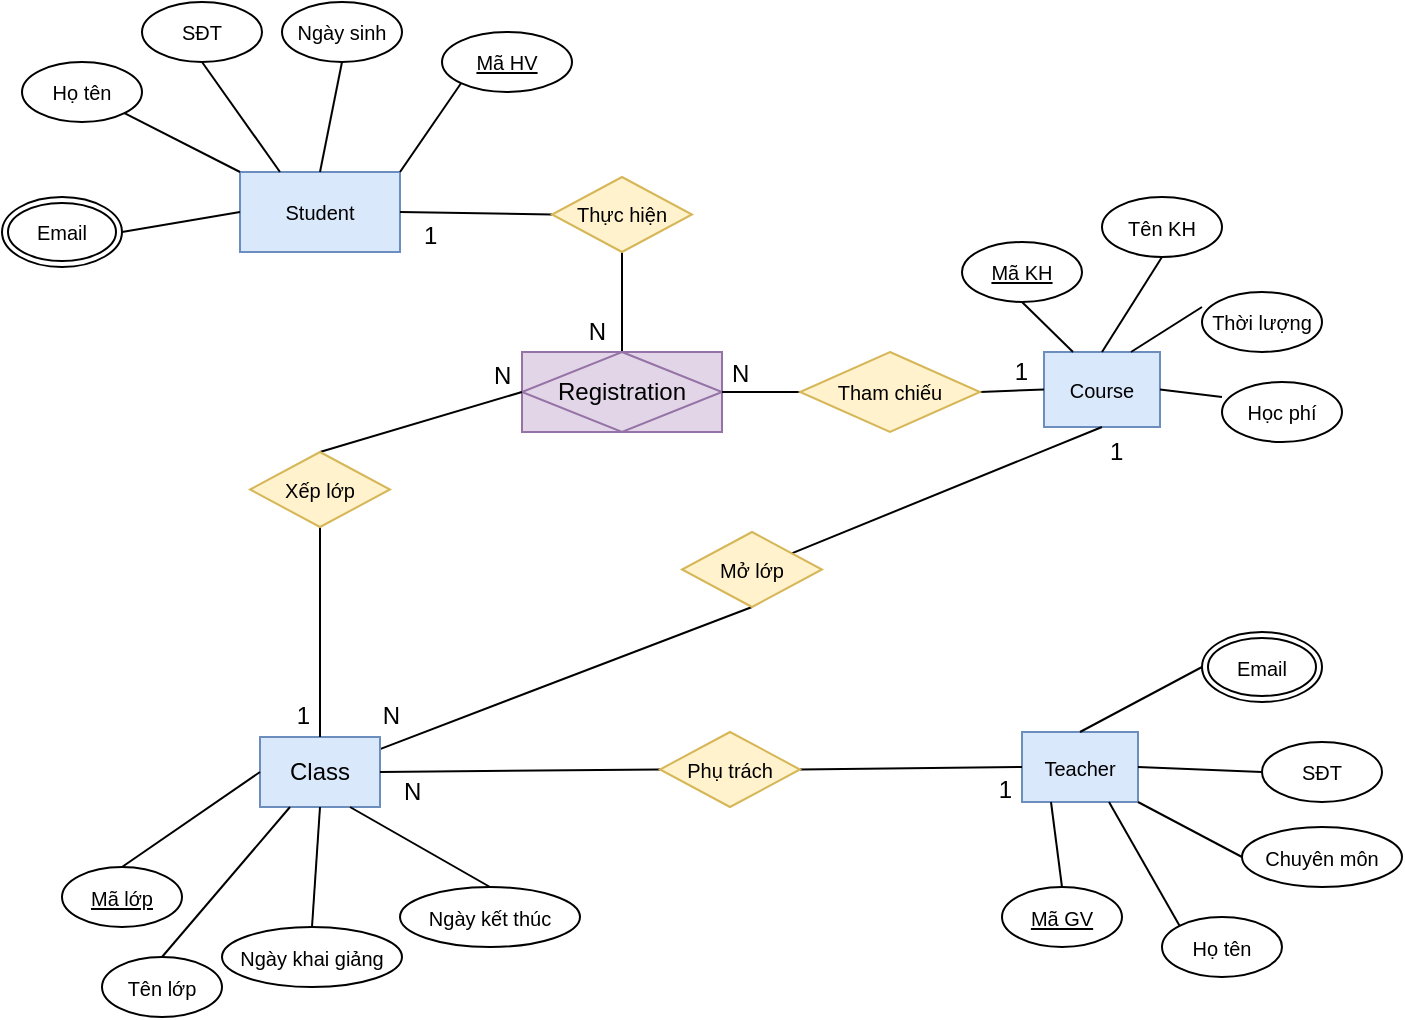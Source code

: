 <mxfile version="28.2.1">
  <diagram name="Trang-1" id="vsZBVbilmV84LcYe_fsJ">
    <mxGraphModel dx="1042" dy="527" grid="0" gridSize="10" guides="1" tooltips="1" connect="1" arrows="1" fold="1" page="1" pageScale="1" pageWidth="827" pageHeight="1169" math="0" shadow="0">
      <root>
        <mxCell id="0" />
        <mxCell id="1" parent="0" />
        <mxCell id="UOkTp4S55ELY-NB1bVy0-1" value="&lt;font style=&quot;font-size: 10px;&quot;&gt;Student&lt;/font&gt;" style="whiteSpace=wrap;html=1;align=center;fillColor=#dae8fc;strokeColor=#6c8ebf;" parent="1" vertex="1">
          <mxGeometry x="169" y="120" width="80" height="40" as="geometry" />
        </mxCell>
        <mxCell id="UOkTp4S55ELY-NB1bVy0-5" value="&lt;font style=&quot;font-size: 10px;&quot;&gt;Course&lt;/font&gt;" style="whiteSpace=wrap;html=1;align=center;fillColor=#dae8fc;strokeColor=#6c8ebf;" parent="1" vertex="1">
          <mxGeometry x="571" y="210" width="58" height="37.5" as="geometry" />
        </mxCell>
        <mxCell id="UOkTp4S55ELY-NB1bVy0-6" value="&lt;font style=&quot;font-size: 10px;&quot;&gt;Teacher&lt;/font&gt;" style="whiteSpace=wrap;html=1;align=center;fillColor=#dae8fc;strokeColor=#6c8ebf;" parent="1" vertex="1">
          <mxGeometry x="560" y="400" width="58" height="35" as="geometry" />
        </mxCell>
        <mxCell id="UOkTp4S55ELY-NB1bVy0-36" value="" style="endArrow=none;html=1;rounded=0;exitX=0.5;exitY=1;exitDx=0;exitDy=0;" parent="1" source="UOkTp4S55ELY-NB1bVy0-135" target="UOkTp4S55ELY-NB1bVy0-72" edge="1">
          <mxGeometry relative="1" as="geometry">
            <mxPoint x="410" y="380" as="sourcePoint" />
            <mxPoint x="430" y="335" as="targetPoint" />
          </mxGeometry>
        </mxCell>
        <mxCell id="UOkTp4S55ELY-NB1bVy0-38" value="N" style="resizable=0;html=1;whiteSpace=wrap;align=right;verticalAlign=bottom;" parent="UOkTp4S55ELY-NB1bVy0-36" connectable="0" vertex="1">
          <mxGeometry x="1" relative="1" as="geometry">
            <mxPoint x="11" y="-8" as="offset" />
          </mxGeometry>
        </mxCell>
        <mxCell id="UOkTp4S55ELY-NB1bVy0-41" value="" style="endArrow=none;html=1;rounded=0;exitX=1;exitY=0.5;exitDx=0;exitDy=0;entryX=0;entryY=0.5;entryDx=0;entryDy=0;" parent="1" source="UOkTp4S55ELY-NB1bVy0-123" target="UOkTp4S55ELY-NB1bVy0-6" edge="1">
          <mxGeometry relative="1" as="geometry">
            <mxPoint x="470" y="422.5" as="sourcePoint" />
            <mxPoint x="580" y="523.5" as="targetPoint" />
          </mxGeometry>
        </mxCell>
        <mxCell id="UOkTp4S55ELY-NB1bVy0-43" value="1" style="resizable=0;html=1;whiteSpace=wrap;align=right;verticalAlign=bottom;" parent="UOkTp4S55ELY-NB1bVy0-41" connectable="0" vertex="1">
          <mxGeometry x="1" relative="1" as="geometry">
            <mxPoint x="-3" y="20" as="offset" />
          </mxGeometry>
        </mxCell>
        <mxCell id="UOkTp4S55ELY-NB1bVy0-63" value="" style="endArrow=none;html=1;rounded=0;exitX=0.5;exitY=1;exitDx=0;exitDy=0;entryX=0.5;entryY=0;entryDx=0;entryDy=0;" parent="1" source="UOkTp4S55ELY-NB1bVy0-127" target="UOkTp4S55ELY-NB1bVy0-71" edge="1">
          <mxGeometry relative="1" as="geometry">
            <mxPoint x="470" y="260" as="sourcePoint" />
            <mxPoint x="200.0" y="240" as="targetPoint" />
            <Array as="points" />
          </mxGeometry>
        </mxCell>
        <mxCell id="UOkTp4S55ELY-NB1bVy0-65" value="N" style="resizable=0;html=1;whiteSpace=wrap;align=right;verticalAlign=bottom;" parent="UOkTp4S55ELY-NB1bVy0-63" connectable="0" vertex="1">
          <mxGeometry x="1" relative="1" as="geometry">
            <mxPoint x="-7" y="-2" as="offset" />
          </mxGeometry>
        </mxCell>
        <mxCell id="UOkTp4S55ELY-NB1bVy0-66" value="" style="endArrow=none;html=1;rounded=0;exitX=1;exitY=0.5;exitDx=0;exitDy=0;entryX=0;entryY=0.5;entryDx=0;entryDy=0;" parent="1" source="UOkTp4S55ELY-NB1bVy0-116" target="UOkTp4S55ELY-NB1bVy0-5" edge="1">
          <mxGeometry relative="1" as="geometry">
            <mxPoint x="530" y="246.25" as="sourcePoint" />
            <mxPoint x="560" y="275" as="targetPoint" />
          </mxGeometry>
        </mxCell>
        <mxCell id="UOkTp4S55ELY-NB1bVy0-68" value="1" style="resizable=0;html=1;whiteSpace=wrap;align=right;verticalAlign=bottom;" parent="UOkTp4S55ELY-NB1bVy0-66" connectable="0" vertex="1">
          <mxGeometry x="1" relative="1" as="geometry">
            <mxPoint x="-6" as="offset" />
          </mxGeometry>
        </mxCell>
        <mxCell id="UOkTp4S55ELY-NB1bVy0-71" value="Registration" style="shape=associativeEntity;whiteSpace=wrap;html=1;align=center;fillColor=#e1d5e7;strokeColor=#9673a6;" parent="1" vertex="1">
          <mxGeometry x="310" y="210" width="100" height="40" as="geometry" />
        </mxCell>
        <mxCell id="UOkTp4S55ELY-NB1bVy0-72" value="Class" style="whiteSpace=wrap;html=1;align=center;fillColor=#dae8fc;strokeColor=#6c8ebf;" parent="1" vertex="1">
          <mxGeometry x="179" y="402.5" width="60" height="35" as="geometry" />
        </mxCell>
        <mxCell id="UOkTp4S55ELY-NB1bVy0-73" value="&lt;font style=&quot;font-size: 10px;&quot;&gt;&lt;u&gt;Mã HV&lt;/u&gt;&lt;/font&gt;" style="ellipse;whiteSpace=wrap;html=1;align=center;" parent="1" vertex="1">
          <mxGeometry x="270" y="50" width="65" height="30" as="geometry" />
        </mxCell>
        <mxCell id="UOkTp4S55ELY-NB1bVy0-74" value="&lt;span style=&quot;font-size: 10px;&quot;&gt;Họ tên&lt;/span&gt;" style="ellipse;whiteSpace=wrap;html=1;align=center;" parent="1" vertex="1">
          <mxGeometry x="60" y="65" width="60" height="30" as="geometry" />
        </mxCell>
        <mxCell id="UOkTp4S55ELY-NB1bVy0-75" value="&lt;span style=&quot;font-size: 10px;&quot;&gt;Ngày sinh&lt;/span&gt;" style="ellipse;whiteSpace=wrap;html=1;align=center;" parent="1" vertex="1">
          <mxGeometry x="190" y="35" width="60" height="30" as="geometry" />
        </mxCell>
        <mxCell id="UOkTp4S55ELY-NB1bVy0-77" value="&lt;span style=&quot;font-size: 10px;&quot;&gt;SĐT&lt;/span&gt;" style="ellipse;whiteSpace=wrap;html=1;align=center;" parent="1" vertex="1">
          <mxGeometry x="120" y="35" width="60" height="30" as="geometry" />
        </mxCell>
        <mxCell id="UOkTp4S55ELY-NB1bVy0-78" value="&lt;font style=&quot;font-size: 10px;&quot;&gt;Email&lt;/font&gt;" style="ellipse;shape=doubleEllipse;margin=3;whiteSpace=wrap;html=1;align=center;" parent="1" vertex="1">
          <mxGeometry x="50" y="132.5" width="60" height="35" as="geometry" />
        </mxCell>
        <mxCell id="UOkTp4S55ELY-NB1bVy0-84" value="" style="endArrow=none;html=1;rounded=0;exitX=0;exitY=1;exitDx=0;exitDy=0;entryX=1;entryY=0;entryDx=0;entryDy=0;" parent="1" source="UOkTp4S55ELY-NB1bVy0-73" target="UOkTp4S55ELY-NB1bVy0-1" edge="1">
          <mxGeometry width="50" height="50" relative="1" as="geometry">
            <mxPoint x="460" y="290" as="sourcePoint" />
            <mxPoint x="510" y="240" as="targetPoint" />
          </mxGeometry>
        </mxCell>
        <mxCell id="UOkTp4S55ELY-NB1bVy0-85" value="" style="endArrow=none;html=1;rounded=0;entryX=1;entryY=1;entryDx=0;entryDy=0;exitX=0;exitY=0;exitDx=0;exitDy=0;" parent="1" source="UOkTp4S55ELY-NB1bVy0-1" target="UOkTp4S55ELY-NB1bVy0-74" edge="1">
          <mxGeometry width="50" height="50" relative="1" as="geometry">
            <mxPoint x="460" y="290" as="sourcePoint" />
            <mxPoint x="510" y="240" as="targetPoint" />
          </mxGeometry>
        </mxCell>
        <mxCell id="UOkTp4S55ELY-NB1bVy0-86" value="" style="endArrow=none;html=1;rounded=0;entryX=0.5;entryY=1;entryDx=0;entryDy=0;exitX=0.25;exitY=0;exitDx=0;exitDy=0;" parent="1" source="UOkTp4S55ELY-NB1bVy0-1" target="UOkTp4S55ELY-NB1bVy0-77" edge="1">
          <mxGeometry width="50" height="50" relative="1" as="geometry">
            <mxPoint x="179" y="129" as="sourcePoint" />
            <mxPoint x="130" y="100" as="targetPoint" />
          </mxGeometry>
        </mxCell>
        <mxCell id="UOkTp4S55ELY-NB1bVy0-87" value="" style="endArrow=none;html=1;rounded=0;entryX=0.5;entryY=1;entryDx=0;entryDy=0;exitX=0.5;exitY=0;exitDx=0;exitDy=0;" parent="1" source="UOkTp4S55ELY-NB1bVy0-1" target="UOkTp4S55ELY-NB1bVy0-75" edge="1">
          <mxGeometry width="50" height="50" relative="1" as="geometry">
            <mxPoint x="180" y="135" as="sourcePoint" />
            <mxPoint x="150" y="80" as="targetPoint" />
          </mxGeometry>
        </mxCell>
        <mxCell id="UOkTp4S55ELY-NB1bVy0-88" value="" style="endArrow=none;html=1;rounded=0;exitX=0;exitY=0.5;exitDx=0;exitDy=0;" parent="1" source="UOkTp4S55ELY-NB1bVy0-1" edge="1">
          <mxGeometry width="50" height="50" relative="1" as="geometry">
            <mxPoint x="200" y="145" as="sourcePoint" />
            <mxPoint x="110" y="150" as="targetPoint" />
          </mxGeometry>
        </mxCell>
        <mxCell id="UOkTp4S55ELY-NB1bVy0-89" value="&lt;font style=&quot;font-size: 10px;&quot;&gt;&lt;u&gt;Mã GV&lt;/u&gt;&lt;/font&gt;" style="ellipse;whiteSpace=wrap;html=1;align=center;" parent="1" vertex="1">
          <mxGeometry x="550" y="477.5" width="60" height="30" as="geometry" />
        </mxCell>
        <mxCell id="UOkTp4S55ELY-NB1bVy0-90" value="&lt;span style=&quot;font-size: 10px;&quot;&gt;Họ tên&lt;/span&gt;" style="ellipse;whiteSpace=wrap;html=1;align=center;" parent="1" vertex="1">
          <mxGeometry x="630" y="492.5" width="60" height="30" as="geometry" />
        </mxCell>
        <mxCell id="UOkTp4S55ELY-NB1bVy0-91" value="&lt;span style=&quot;font-size: 10px;&quot;&gt;Chuyên môn&lt;/span&gt;" style="ellipse;whiteSpace=wrap;html=1;align=center;" parent="1" vertex="1">
          <mxGeometry x="670" y="447.5" width="80" height="30" as="geometry" />
        </mxCell>
        <mxCell id="UOkTp4S55ELY-NB1bVy0-92" value="&lt;span style=&quot;font-size: 10px;&quot;&gt;SĐT&lt;/span&gt;" style="ellipse;whiteSpace=wrap;html=1;align=center;" parent="1" vertex="1">
          <mxGeometry x="680" y="405" width="60" height="30" as="geometry" />
        </mxCell>
        <mxCell id="UOkTp4S55ELY-NB1bVy0-93" value="&lt;font style=&quot;font-size: 10px;&quot;&gt;Email&lt;/font&gt;" style="ellipse;shape=doubleEllipse;margin=3;whiteSpace=wrap;html=1;align=center;" parent="1" vertex="1">
          <mxGeometry x="650" y="350" width="60" height="35" as="geometry" />
        </mxCell>
        <mxCell id="UOkTp4S55ELY-NB1bVy0-94" value="" style="endArrow=none;html=1;rounded=0;entryX=0.5;entryY=0;entryDx=0;entryDy=0;exitX=0;exitY=0.5;exitDx=0;exitDy=0;" parent="1" source="UOkTp4S55ELY-NB1bVy0-93" target="UOkTp4S55ELY-NB1bVy0-6" edge="1">
          <mxGeometry width="50" height="50" relative="1" as="geometry">
            <mxPoint x="600" y="360" as="sourcePoint" />
            <mxPoint x="590" y="303.5" as="targetPoint" />
          </mxGeometry>
        </mxCell>
        <mxCell id="UOkTp4S55ELY-NB1bVy0-95" value="" style="endArrow=none;html=1;rounded=0;entryX=1;entryY=0.5;entryDx=0;entryDy=0;exitX=0;exitY=0.5;exitDx=0;exitDy=0;" parent="1" source="UOkTp4S55ELY-NB1bVy0-92" target="UOkTp4S55ELY-NB1bVy0-6" edge="1">
          <mxGeometry width="50" height="50" relative="1" as="geometry">
            <mxPoint x="711" y="372.5" as="sourcePoint" />
            <mxPoint x="630" y="417.5" as="targetPoint" />
          </mxGeometry>
        </mxCell>
        <mxCell id="UOkTp4S55ELY-NB1bVy0-96" value="" style="endArrow=none;html=1;rounded=0;entryX=1;entryY=1;entryDx=0;entryDy=0;exitX=0;exitY=0.5;exitDx=0;exitDy=0;" parent="1" source="UOkTp4S55ELY-NB1bVy0-91" target="UOkTp4S55ELY-NB1bVy0-6" edge="1">
          <mxGeometry width="50" height="50" relative="1" as="geometry">
            <mxPoint x="712" y="402.5" as="sourcePoint" />
            <mxPoint x="650" y="417.5" as="targetPoint" />
          </mxGeometry>
        </mxCell>
        <mxCell id="UOkTp4S55ELY-NB1bVy0-97" value="" style="endArrow=none;html=1;rounded=0;entryX=0.75;entryY=1;entryDx=0;entryDy=0;exitX=0;exitY=0;exitDx=0;exitDy=0;" parent="1" source="UOkTp4S55ELY-NB1bVy0-90" target="UOkTp4S55ELY-NB1bVy0-6" edge="1">
          <mxGeometry width="50" height="50" relative="1" as="geometry">
            <mxPoint x="682" y="465.5" as="sourcePoint" />
            <mxPoint x="630" y="442.5" as="targetPoint" />
          </mxGeometry>
        </mxCell>
        <mxCell id="UOkTp4S55ELY-NB1bVy0-98" value="" style="endArrow=none;html=1;rounded=0;entryX=0.25;entryY=1;entryDx=0;entryDy=0;exitX=0.5;exitY=0;exitDx=0;exitDy=0;" parent="1" source="UOkTp4S55ELY-NB1bVy0-89" target="UOkTp4S55ELY-NB1bVy0-6" edge="1">
          <mxGeometry width="50" height="50" relative="1" as="geometry">
            <mxPoint x="633" y="518.5" as="sourcePoint" />
            <mxPoint x="610" y="462.5" as="targetPoint" />
          </mxGeometry>
        </mxCell>
        <mxCell id="UOkTp4S55ELY-NB1bVy0-99" value="&lt;font style=&quot;font-size: 10px;&quot;&gt;&lt;u&gt;Mã KH&lt;/u&gt;&lt;/font&gt;" style="ellipse;whiteSpace=wrap;html=1;align=center;" parent="1" vertex="1">
          <mxGeometry x="530" y="155" width="60" height="30" as="geometry" />
        </mxCell>
        <mxCell id="UOkTp4S55ELY-NB1bVy0-100" value="&lt;span style=&quot;font-size: 10px;&quot;&gt;Tên KH&lt;/span&gt;" style="ellipse;whiteSpace=wrap;html=1;align=center;" parent="1" vertex="1">
          <mxGeometry x="600" y="132.5" width="60" height="30" as="geometry" />
        </mxCell>
        <mxCell id="UOkTp4S55ELY-NB1bVy0-101" value="&lt;span style=&quot;font-size: 10px;&quot;&gt;Thời lượng&lt;/span&gt;" style="ellipse;whiteSpace=wrap;html=1;align=center;" parent="1" vertex="1">
          <mxGeometry x="650" y="180" width="60" height="30" as="geometry" />
        </mxCell>
        <mxCell id="UOkTp4S55ELY-NB1bVy0-102" value="&lt;span style=&quot;font-size: 10px;&quot;&gt;Học phí&lt;/span&gt;" style="ellipse;whiteSpace=wrap;html=1;align=center;" parent="1" vertex="1">
          <mxGeometry x="660" y="225" width="60" height="30" as="geometry" />
        </mxCell>
        <mxCell id="UOkTp4S55ELY-NB1bVy0-103" value="" style="endArrow=none;html=1;rounded=0;entryX=0.25;entryY=0;entryDx=0;entryDy=0;exitX=0.5;exitY=1;exitDx=0;exitDy=0;" parent="1" source="UOkTp4S55ELY-NB1bVy0-99" target="UOkTp4S55ELY-NB1bVy0-5" edge="1">
          <mxGeometry width="50" height="50" relative="1" as="geometry">
            <mxPoint x="593" y="172.5" as="sourcePoint" />
            <mxPoint x="582" y="217.5" as="targetPoint" />
          </mxGeometry>
        </mxCell>
        <mxCell id="UOkTp4S55ELY-NB1bVy0-104" value="" style="endArrow=none;html=1;rounded=0;exitX=0.5;exitY=1;exitDx=0;exitDy=0;entryX=0.5;entryY=0;entryDx=0;entryDy=0;" parent="1" source="UOkTp4S55ELY-NB1bVy0-100" target="UOkTp4S55ELY-NB1bVy0-5" edge="1">
          <mxGeometry width="50" height="50" relative="1" as="geometry">
            <mxPoint x="570" y="187.5" as="sourcePoint" />
            <mxPoint x="610" y="207.5" as="targetPoint" />
          </mxGeometry>
        </mxCell>
        <mxCell id="UOkTp4S55ELY-NB1bVy0-105" value="" style="endArrow=none;html=1;rounded=0;exitX=0;exitY=0.5;exitDx=0;exitDy=0;entryX=0.75;entryY=0;entryDx=0;entryDy=0;" parent="1" target="UOkTp4S55ELY-NB1bVy0-5" edge="1">
          <mxGeometry width="50" height="50" relative="1" as="geometry">
            <mxPoint x="650" y="187.5" as="sourcePoint" />
            <mxPoint x="610" y="232.5" as="targetPoint" />
          </mxGeometry>
        </mxCell>
        <mxCell id="UOkTp4S55ELY-NB1bVy0-106" value="" style="endArrow=none;html=1;rounded=0;exitX=0;exitY=0.5;exitDx=0;exitDy=0;entryX=1;entryY=0.5;entryDx=0;entryDy=0;" parent="1" target="UOkTp4S55ELY-NB1bVy0-5" edge="1">
          <mxGeometry width="50" height="50" relative="1" as="geometry">
            <mxPoint x="660" y="232.5" as="sourcePoint" />
            <mxPoint x="640" y="237.5" as="targetPoint" />
          </mxGeometry>
        </mxCell>
        <mxCell id="UOkTp4S55ELY-NB1bVy0-107" value="&lt;font style=&quot;font-size: 10px;&quot;&gt;&lt;u&gt;Mã lớp&lt;/u&gt;&lt;/font&gt;" style="ellipse;whiteSpace=wrap;html=1;align=center;" parent="1" vertex="1">
          <mxGeometry x="80" y="467.5" width="60" height="30" as="geometry" />
        </mxCell>
        <mxCell id="UOkTp4S55ELY-NB1bVy0-108" value="&lt;span style=&quot;font-size: 10px;&quot;&gt;Tên lớp&lt;/span&gt;" style="ellipse;whiteSpace=wrap;html=1;align=center;" parent="1" vertex="1">
          <mxGeometry x="100" y="512.5" width="60" height="30" as="geometry" />
        </mxCell>
        <mxCell id="UOkTp4S55ELY-NB1bVy0-109" value="&lt;span style=&quot;font-size: 10px;&quot;&gt;Ngày khai giảng&lt;/span&gt;" style="ellipse;whiteSpace=wrap;html=1;align=center;" parent="1" vertex="1">
          <mxGeometry x="160" y="497.5" width="90" height="30" as="geometry" />
        </mxCell>
        <mxCell id="UOkTp4S55ELY-NB1bVy0-111" value="&lt;span style=&quot;font-size: 10px;&quot;&gt;Ngày kết thúc&lt;/span&gt;" style="ellipse;whiteSpace=wrap;html=1;align=center;" parent="1" vertex="1">
          <mxGeometry x="249" y="477.5" width="90" height="30" as="geometry" />
        </mxCell>
        <mxCell id="UOkTp4S55ELY-NB1bVy0-112" value="" style="endArrow=none;html=1;rounded=0;entryX=0;entryY=0.5;entryDx=0;entryDy=0;exitX=0.5;exitY=0;exitDx=0;exitDy=0;" parent="1" source="UOkTp4S55ELY-NB1bVy0-107" target="UOkTp4S55ELY-NB1bVy0-72" edge="1">
          <mxGeometry width="50" height="50" relative="1" as="geometry">
            <mxPoint x="250" y="442.5" as="sourcePoint" />
            <mxPoint x="300" y="392.5" as="targetPoint" />
          </mxGeometry>
        </mxCell>
        <mxCell id="UOkTp4S55ELY-NB1bVy0-113" value="" style="endArrow=none;html=1;rounded=0;entryX=0.25;entryY=1;entryDx=0;entryDy=0;exitX=0.5;exitY=0;exitDx=0;exitDy=0;" parent="1" source="UOkTp4S55ELY-NB1bVy0-108" target="UOkTp4S55ELY-NB1bVy0-72" edge="1">
          <mxGeometry width="50" height="50" relative="1" as="geometry">
            <mxPoint x="130" y="489.5" as="sourcePoint" />
            <mxPoint x="199" y="442.5" as="targetPoint" />
          </mxGeometry>
        </mxCell>
        <mxCell id="UOkTp4S55ELY-NB1bVy0-114" value="" style="endArrow=none;html=1;rounded=0;entryX=0.5;entryY=1;entryDx=0;entryDy=0;exitX=0.5;exitY=0;exitDx=0;exitDy=0;" parent="1" source="UOkTp4S55ELY-NB1bVy0-109" target="UOkTp4S55ELY-NB1bVy0-72" edge="1">
          <mxGeometry width="50" height="50" relative="1" as="geometry">
            <mxPoint x="170" y="527.5" as="sourcePoint" />
            <mxPoint x="234" y="452.5" as="targetPoint" />
          </mxGeometry>
        </mxCell>
        <mxCell id="UOkTp4S55ELY-NB1bVy0-115" value="" style="endArrow=none;html=1;rounded=0;entryX=0.75;entryY=1;entryDx=0;entryDy=0;exitX=0.5;exitY=0;exitDx=0;exitDy=0;" parent="1" source="UOkTp4S55ELY-NB1bVy0-111" target="UOkTp4S55ELY-NB1bVy0-72" edge="1">
          <mxGeometry width="50" height="50" relative="1" as="geometry">
            <mxPoint x="200" y="567.5" as="sourcePoint" />
            <mxPoint x="215" y="452.5" as="targetPoint" />
          </mxGeometry>
        </mxCell>
        <mxCell id="UOkTp4S55ELY-NB1bVy0-117" value="" style="endArrow=none;html=1;rounded=0;exitX=1;exitY=0.5;exitDx=0;exitDy=0;entryX=0;entryY=0.5;entryDx=0;entryDy=0;" parent="1" source="UOkTp4S55ELY-NB1bVy0-71" target="UOkTp4S55ELY-NB1bVy0-116" edge="1">
          <mxGeometry relative="1" as="geometry">
            <mxPoint x="260" y="260" as="sourcePoint" />
            <mxPoint x="390" y="260" as="targetPoint" />
          </mxGeometry>
        </mxCell>
        <mxCell id="UOkTp4S55ELY-NB1bVy0-118" value="N" style="resizable=0;html=1;whiteSpace=wrap;align=left;verticalAlign=bottom;" parent="UOkTp4S55ELY-NB1bVy0-117" connectable="0" vertex="1">
          <mxGeometry x="-1" relative="1" as="geometry">
            <mxPoint x="3" y="-1" as="offset" />
          </mxGeometry>
        </mxCell>
        <mxCell id="UOkTp4S55ELY-NB1bVy0-116" value="&lt;span style=&quot;font-size: 10px;&quot;&gt;Tham chiếu&lt;/span&gt;" style="shape=rhombus;perimeter=rhombusPerimeter;whiteSpace=wrap;html=1;align=center;fillColor=#fff2cc;strokeColor=#d6b656;" parent="1" vertex="1">
          <mxGeometry x="449" y="210" width="90" height="40" as="geometry" />
        </mxCell>
        <mxCell id="UOkTp4S55ELY-NB1bVy0-120" value="" style="endArrow=none;html=1;rounded=0;exitX=0.5;exitY=1;exitDx=0;exitDy=0;entryX=0.5;entryY=0;entryDx=0;entryDy=0;" parent="1" source="UOkTp4S55ELY-NB1bVy0-131" target="UOkTp4S55ELY-NB1bVy0-72" edge="1">
          <mxGeometry relative="1" as="geometry">
            <mxPoint x="240" y="310" as="sourcePoint" />
            <mxPoint x="400" y="310" as="targetPoint" />
          </mxGeometry>
        </mxCell>
        <mxCell id="UOkTp4S55ELY-NB1bVy0-122" value="1" style="resizable=0;html=1;whiteSpace=wrap;align=right;verticalAlign=bottom;" parent="UOkTp4S55ELY-NB1bVy0-120" connectable="0" vertex="1">
          <mxGeometry x="1" relative="1" as="geometry">
            <mxPoint x="-4" y="-2" as="offset" />
          </mxGeometry>
        </mxCell>
        <mxCell id="UOkTp4S55ELY-NB1bVy0-124" value="" style="endArrow=none;html=1;rounded=0;exitX=1;exitY=0.5;exitDx=0;exitDy=0;entryX=0;entryY=0.5;entryDx=0;entryDy=0;" parent="1" source="UOkTp4S55ELY-NB1bVy0-72" target="UOkTp4S55ELY-NB1bVy0-123" edge="1">
          <mxGeometry relative="1" as="geometry">
            <mxPoint x="239" y="420" as="sourcePoint" />
            <mxPoint x="560" y="423" as="targetPoint" />
          </mxGeometry>
        </mxCell>
        <mxCell id="UOkTp4S55ELY-NB1bVy0-125" value="N" style="resizable=0;html=1;whiteSpace=wrap;align=left;verticalAlign=bottom;" parent="UOkTp4S55ELY-NB1bVy0-124" connectable="0" vertex="1">
          <mxGeometry x="-1" relative="1" as="geometry">
            <mxPoint x="10" y="18" as="offset" />
          </mxGeometry>
        </mxCell>
        <mxCell id="UOkTp4S55ELY-NB1bVy0-123" value="&lt;font style=&quot;font-size: 10px;&quot;&gt;Phụ trách&lt;/font&gt;" style="shape=rhombus;perimeter=rhombusPerimeter;whiteSpace=wrap;html=1;align=center;fillColor=#fff2cc;strokeColor=#d6b656;" parent="1" vertex="1">
          <mxGeometry x="379" y="400" width="70" height="37.5" as="geometry" />
        </mxCell>
        <mxCell id="UOkTp4S55ELY-NB1bVy0-128" value="" style="endArrow=none;html=1;rounded=0;exitX=1;exitY=0.5;exitDx=0;exitDy=0;entryX=0;entryY=0.5;entryDx=0;entryDy=0;" parent="1" source="UOkTp4S55ELY-NB1bVy0-1" target="UOkTp4S55ELY-NB1bVy0-127" edge="1">
          <mxGeometry relative="1" as="geometry">
            <mxPoint x="249" y="140" as="sourcePoint" />
            <mxPoint x="370" y="210" as="targetPoint" />
            <Array as="points" />
          </mxGeometry>
        </mxCell>
        <mxCell id="UOkTp4S55ELY-NB1bVy0-129" value="1" style="resizable=0;html=1;whiteSpace=wrap;align=left;verticalAlign=bottom;" parent="UOkTp4S55ELY-NB1bVy0-128" connectable="0" vertex="1">
          <mxGeometry x="-1" relative="1" as="geometry">
            <mxPoint x="10" y="20" as="offset" />
          </mxGeometry>
        </mxCell>
        <mxCell id="UOkTp4S55ELY-NB1bVy0-127" value="&lt;span style=&quot;font-size: 10px;&quot;&gt;Thực hiện&lt;/span&gt;" style="shape=rhombus;perimeter=rhombusPerimeter;whiteSpace=wrap;html=1;align=center;fillColor=#fff2cc;strokeColor=#d6b656;" parent="1" vertex="1">
          <mxGeometry x="325" y="122.5" width="70" height="37.5" as="geometry" />
        </mxCell>
        <mxCell id="UOkTp4S55ELY-NB1bVy0-132" value="" style="endArrow=none;html=1;rounded=0;exitX=0;exitY=0.5;exitDx=0;exitDy=0;entryX=0.5;entryY=0;entryDx=0;entryDy=0;" parent="1" source="UOkTp4S55ELY-NB1bVy0-71" target="UOkTp4S55ELY-NB1bVy0-131" edge="1">
          <mxGeometry relative="1" as="geometry">
            <mxPoint x="209" y="160" as="sourcePoint" />
            <mxPoint x="209" y="403" as="targetPoint" />
          </mxGeometry>
        </mxCell>
        <mxCell id="UOkTp4S55ELY-NB1bVy0-133" value="N" style="resizable=0;html=1;whiteSpace=wrap;align=left;verticalAlign=bottom;" parent="UOkTp4S55ELY-NB1bVy0-132" connectable="0" vertex="1">
          <mxGeometry x="-1" relative="1" as="geometry">
            <mxPoint x="-16" as="offset" />
          </mxGeometry>
        </mxCell>
        <mxCell id="UOkTp4S55ELY-NB1bVy0-131" value="&lt;span style=&quot;font-size: 10px;&quot;&gt;Xếp lớp&lt;/span&gt;" style="shape=rhombus;perimeter=rhombusPerimeter;whiteSpace=wrap;html=1;align=center;fillColor=#fff2cc;strokeColor=#d6b656;" parent="1" vertex="1">
          <mxGeometry x="174" y="260" width="70" height="37.5" as="geometry" />
        </mxCell>
        <mxCell id="UOkTp4S55ELY-NB1bVy0-136" value="" style="endArrow=none;html=1;rounded=0;exitX=0.5;exitY=1;exitDx=0;exitDy=0;" parent="1" source="UOkTp4S55ELY-NB1bVy0-5" target="UOkTp4S55ELY-NB1bVy0-135" edge="1">
          <mxGeometry relative="1" as="geometry">
            <mxPoint x="600" y="248" as="sourcePoint" />
            <mxPoint x="239" y="407" as="targetPoint" />
          </mxGeometry>
        </mxCell>
        <mxCell id="UOkTp4S55ELY-NB1bVy0-137" value="1" style="resizable=0;html=1;whiteSpace=wrap;align=left;verticalAlign=bottom;" parent="UOkTp4S55ELY-NB1bVy0-136" connectable="0" vertex="1">
          <mxGeometry x="-1" relative="1" as="geometry">
            <mxPoint x="2" y="21" as="offset" />
          </mxGeometry>
        </mxCell>
        <mxCell id="UOkTp4S55ELY-NB1bVy0-135" value="&lt;span style=&quot;font-size: 10px;&quot;&gt;Mở lớp&lt;/span&gt;" style="shape=rhombus;perimeter=rhombusPerimeter;whiteSpace=wrap;html=1;align=center;fillColor=#fff2cc;strokeColor=#d6b656;" parent="1" vertex="1">
          <mxGeometry x="390" y="300" width="70" height="37.5" as="geometry" />
        </mxCell>
      </root>
    </mxGraphModel>
  </diagram>
</mxfile>
